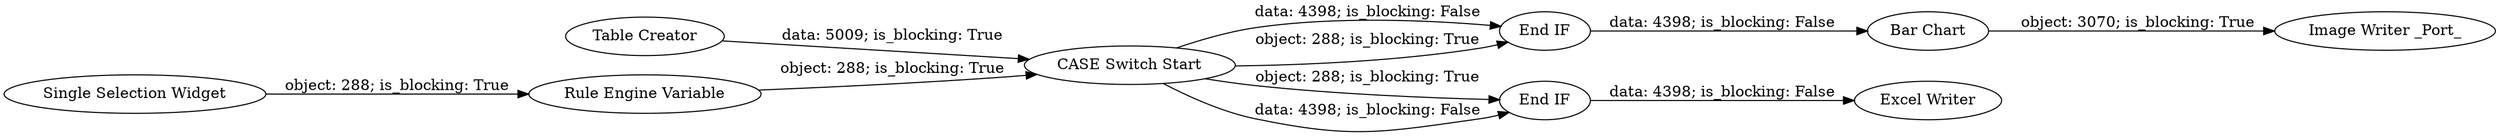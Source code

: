 digraph {
	"7289566303284286158_15" [label="End IF"]
	"7289566303284286158_13" [label="Image Writer _Port_"]
	"7289566303284286158_5" [label="Table Creator"]
	"7289566303284286158_1" [label="CASE Switch Start"]
	"7289566303284286158_12" [label="Single Selection Widget"]
	"7289566303284286158_14" [label="End IF"]
	"7289566303284286158_16" [label="Bar Chart"]
	"7289566303284286158_4" [label="Rule Engine Variable"]
	"7289566303284286158_9" [label="Excel Writer"]
	"7289566303284286158_16" -> "7289566303284286158_13" [label="object: 3070; is_blocking: True"]
	"7289566303284286158_1" -> "7289566303284286158_15" [label="data: 4398; is_blocking: False"]
	"7289566303284286158_1" -> "7289566303284286158_14" [label="object: 288; is_blocking: True"]
	"7289566303284286158_1" -> "7289566303284286158_15" [label="object: 288; is_blocking: True"]
	"7289566303284286158_1" -> "7289566303284286158_14" [label="data: 4398; is_blocking: False"]
	"7289566303284286158_5" -> "7289566303284286158_1" [label="data: 5009; is_blocking: True"]
	"7289566303284286158_14" -> "7289566303284286158_9" [label="data: 4398; is_blocking: False"]
	"7289566303284286158_12" -> "7289566303284286158_4" [label="object: 288; is_blocking: True"]
	"7289566303284286158_15" -> "7289566303284286158_16" [label="data: 4398; is_blocking: False"]
	"7289566303284286158_4" -> "7289566303284286158_1" [label="object: 288; is_blocking: True"]
	rankdir=LR
}
